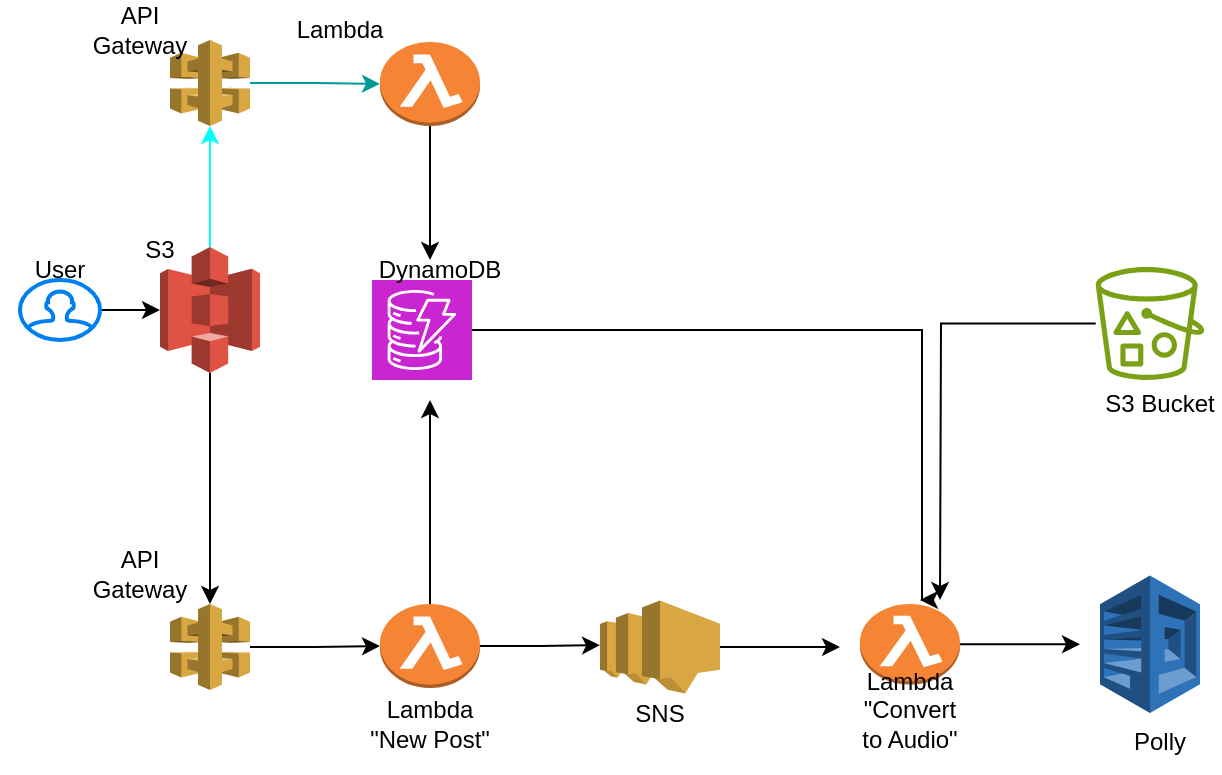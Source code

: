 <mxfile version="22.1.7" type="github">
  <diagram name="Page-1" id="efa7a0a1-bf9b-a30e-e6df-94a7791c09e9">
    <mxGraphModel dx="804" dy="491" grid="1" gridSize="10" guides="1" tooltips="1" connect="1" arrows="1" fold="1" page="1" pageScale="1" pageWidth="826" pageHeight="1169" background="none" math="0" shadow="0">
      <root>
        <mxCell id="0" />
        <mxCell id="1" parent="0" />
        <mxCell id="vF4HEtz7TchWcv95OmRq-122" value="" style="edgeStyle=orthogonalEdgeStyle;rounded=0;orthogonalLoop=1;jettySize=auto;html=1;" edge="1" parent="1" source="vF4HEtz7TchWcv95OmRq-115" target="vF4HEtz7TchWcv95OmRq-120">
          <mxGeometry relative="1" as="geometry" />
        </mxCell>
        <mxCell id="vF4HEtz7TchWcv95OmRq-115" value="" style="html=1;verticalLabelPosition=bottom;align=center;labelBackgroundColor=#ffffff;verticalAlign=top;strokeWidth=2;strokeColor=#0080F0;shadow=0;dashed=0;shape=mxgraph.ios7.icons.user;" vertex="1" parent="1">
          <mxGeometry x="40" y="200" width="40" height="30" as="geometry" />
        </mxCell>
        <mxCell id="vF4HEtz7TchWcv95OmRq-129" value="" style="edgeStyle=orthogonalEdgeStyle;rounded=0;orthogonalLoop=1;jettySize=auto;html=1;" edge="1" parent="1" source="vF4HEtz7TchWcv95OmRq-117" target="vF4HEtz7TchWcv95OmRq-128">
          <mxGeometry relative="1" as="geometry" />
        </mxCell>
        <mxCell id="vF4HEtz7TchWcv95OmRq-117" value="" style="outlineConnect=0;dashed=0;verticalLabelPosition=bottom;verticalAlign=top;align=center;html=1;shape=mxgraph.aws3.api_gateway;fillColor=#D9A741;gradientColor=none;" vertex="1" parent="1">
          <mxGeometry x="115" y="362" width="40" height="43" as="geometry" />
        </mxCell>
        <mxCell id="vF4HEtz7TchWcv95OmRq-120" value="" style="outlineConnect=0;dashed=0;verticalLabelPosition=bottom;verticalAlign=top;align=center;html=1;shape=mxgraph.aws3.s3;fillColor=#E05243;gradientColor=none;" vertex="1" parent="1">
          <mxGeometry x="110" y="183.5" width="50" height="63" as="geometry" />
        </mxCell>
        <mxCell id="vF4HEtz7TchWcv95OmRq-123" style="edgeStyle=orthogonalEdgeStyle;rounded=0;orthogonalLoop=1;jettySize=auto;html=1;entryX=0.5;entryY=0;entryDx=0;entryDy=0;entryPerimeter=0;" edge="1" parent="1" source="vF4HEtz7TchWcv95OmRq-120" target="vF4HEtz7TchWcv95OmRq-117">
          <mxGeometry relative="1" as="geometry" />
        </mxCell>
        <mxCell id="vF4HEtz7TchWcv95OmRq-127" style="edgeStyle=orthogonalEdgeStyle;rounded=0;orthogonalLoop=1;jettySize=auto;html=1;fillColor=#00FF00;strokeColor=#009999;entryX=0;entryY=0.5;entryDx=0;entryDy=0;entryPerimeter=0;" edge="1" parent="1" source="vF4HEtz7TchWcv95OmRq-124" target="vF4HEtz7TchWcv95OmRq-126">
          <mxGeometry relative="1" as="geometry">
            <mxPoint x="190" y="101.5" as="targetPoint" />
          </mxGeometry>
        </mxCell>
        <mxCell id="vF4HEtz7TchWcv95OmRq-124" value="" style="outlineConnect=0;dashed=0;verticalLabelPosition=bottom;verticalAlign=top;align=center;html=1;shape=mxgraph.aws3.api_gateway;fillColor=#D9A741;gradientColor=none;" vertex="1" parent="1">
          <mxGeometry x="115" y="80" width="40" height="43" as="geometry" />
        </mxCell>
        <mxCell id="vF4HEtz7TchWcv95OmRq-125" style="edgeStyle=orthogonalEdgeStyle;rounded=0;orthogonalLoop=1;jettySize=auto;html=1;entryX=0.5;entryY=1;entryDx=0;entryDy=0;entryPerimeter=0;strokeColor=#00FFFF;" edge="1" parent="1" source="vF4HEtz7TchWcv95OmRq-120" target="vF4HEtz7TchWcv95OmRq-124">
          <mxGeometry relative="1" as="geometry" />
        </mxCell>
        <mxCell id="vF4HEtz7TchWcv95OmRq-143" style="edgeStyle=orthogonalEdgeStyle;rounded=0;orthogonalLoop=1;jettySize=auto;html=1;" edge="1" parent="1" source="vF4HEtz7TchWcv95OmRq-126">
          <mxGeometry relative="1" as="geometry">
            <mxPoint x="245" y="190" as="targetPoint" />
          </mxGeometry>
        </mxCell>
        <mxCell id="vF4HEtz7TchWcv95OmRq-126" value="" style="outlineConnect=0;dashed=0;verticalLabelPosition=bottom;verticalAlign=top;align=center;html=1;shape=mxgraph.aws3.lambda_function;fillColor=#F58534;gradientColor=none;" vertex="1" parent="1">
          <mxGeometry x="220" y="81" width="50" height="42" as="geometry" />
        </mxCell>
        <mxCell id="vF4HEtz7TchWcv95OmRq-142" style="edgeStyle=orthogonalEdgeStyle;rounded=0;orthogonalLoop=1;jettySize=auto;html=1;" edge="1" parent="1" source="vF4HEtz7TchWcv95OmRq-128">
          <mxGeometry relative="1" as="geometry">
            <mxPoint x="245" y="260" as="targetPoint" />
          </mxGeometry>
        </mxCell>
        <mxCell id="vF4HEtz7TchWcv95OmRq-128" value="" style="outlineConnect=0;dashed=0;verticalLabelPosition=bottom;verticalAlign=top;align=center;html=1;shape=mxgraph.aws3.lambda_function;fillColor=#F58534;gradientColor=none;" vertex="1" parent="1">
          <mxGeometry x="220" y="362" width="50" height="42" as="geometry" />
        </mxCell>
        <mxCell id="vF4HEtz7TchWcv95OmRq-130" value="S3" style="text;html=1;strokeColor=none;fillColor=none;align=center;verticalAlign=middle;whiteSpace=wrap;rounded=0;" vertex="1" parent="1">
          <mxGeometry x="80" y="170" width="60" height="30" as="geometry" />
        </mxCell>
        <mxCell id="vF4HEtz7TchWcv95OmRq-131" value="API Gateway" style="text;html=1;strokeColor=none;fillColor=none;align=center;verticalAlign=middle;whiteSpace=wrap;rounded=0;" vertex="1" parent="1">
          <mxGeometry x="70" y="60" width="60" height="30" as="geometry" />
        </mxCell>
        <mxCell id="vF4HEtz7TchWcv95OmRq-132" value="API Gateway" style="text;html=1;strokeColor=none;fillColor=none;align=center;verticalAlign=middle;whiteSpace=wrap;rounded=0;" vertex="1" parent="1">
          <mxGeometry x="70" y="332" width="60" height="30" as="geometry" />
        </mxCell>
        <mxCell id="vF4HEtz7TchWcv95OmRq-133" value="Lambda" style="text;html=1;strokeColor=none;fillColor=none;align=center;verticalAlign=middle;whiteSpace=wrap;rounded=0;" vertex="1" parent="1">
          <mxGeometry x="170" y="60" width="60" height="30" as="geometry" />
        </mxCell>
        <mxCell id="vF4HEtz7TchWcv95OmRq-134" value="Lambda&lt;br&gt;&quot;New Post&quot;" style="text;html=1;strokeColor=none;fillColor=none;align=center;verticalAlign=middle;whiteSpace=wrap;rounded=0;" vertex="1" parent="1">
          <mxGeometry x="210" y="406.75" width="70" height="30" as="geometry" />
        </mxCell>
        <mxCell id="vF4HEtz7TchWcv95OmRq-135" value="User" style="text;html=1;strokeColor=none;fillColor=none;align=center;verticalAlign=middle;whiteSpace=wrap;rounded=0;" vertex="1" parent="1">
          <mxGeometry x="30" y="180" width="60" height="30" as="geometry" />
        </mxCell>
        <mxCell id="vF4HEtz7TchWcv95OmRq-149" style="edgeStyle=orthogonalEdgeStyle;rounded=0;orthogonalLoop=1;jettySize=auto;html=1;" edge="1" parent="1" source="vF4HEtz7TchWcv95OmRq-137">
          <mxGeometry relative="1" as="geometry">
            <mxPoint x="490" y="360" as="targetPoint" />
            <Array as="points">
              <mxPoint x="491" y="225" />
            </Array>
          </mxGeometry>
        </mxCell>
        <mxCell id="vF4HEtz7TchWcv95OmRq-137" value="" style="sketch=0;points=[[0,0,0],[0.25,0,0],[0.5,0,0],[0.75,0,0],[1,0,0],[0,1,0],[0.25,1,0],[0.5,1,0],[0.75,1,0],[1,1,0],[0,0.25,0],[0,0.5,0],[0,0.75,0],[1,0.25,0],[1,0.5,0],[1,0.75,0]];outlineConnect=0;fontColor=#232F3E;fillColor=#C925D1;strokeColor=#ffffff;dashed=0;verticalLabelPosition=bottom;verticalAlign=top;align=center;html=1;fontSize=12;fontStyle=0;aspect=fixed;shape=mxgraph.aws4.resourceIcon;resIcon=mxgraph.aws4.dynamodb;" vertex="1" parent="1">
          <mxGeometry x="216" y="200" width="50" height="50" as="geometry" />
        </mxCell>
        <mxCell id="vF4HEtz7TchWcv95OmRq-144" value="DynamoDB" style="text;html=1;strokeColor=none;fillColor=none;align=center;verticalAlign=middle;whiteSpace=wrap;rounded=0;" vertex="1" parent="1">
          <mxGeometry x="220" y="180" width="60" height="30" as="geometry" />
        </mxCell>
        <mxCell id="vF4HEtz7TchWcv95OmRq-151" style="edgeStyle=orthogonalEdgeStyle;rounded=0;orthogonalLoop=1;jettySize=auto;html=1;" edge="1" parent="1" source="vF4HEtz7TchWcv95OmRq-145">
          <mxGeometry relative="1" as="geometry">
            <mxPoint x="450" y="383.5" as="targetPoint" />
          </mxGeometry>
        </mxCell>
        <mxCell id="vF4HEtz7TchWcv95OmRq-145" value="" style="outlineConnect=0;dashed=0;verticalLabelPosition=bottom;verticalAlign=top;align=center;html=1;shape=mxgraph.aws3.sns;fillColor=#D9A741;gradientColor=none;" vertex="1" parent="1">
          <mxGeometry x="330" y="360.25" width="60" height="46.5" as="geometry" />
        </mxCell>
        <mxCell id="vF4HEtz7TchWcv95OmRq-153" style="edgeStyle=orthogonalEdgeStyle;rounded=0;orthogonalLoop=1;jettySize=auto;html=1;" edge="1" parent="1" source="vF4HEtz7TchWcv95OmRq-146">
          <mxGeometry relative="1" as="geometry">
            <mxPoint x="570" y="382.125" as="targetPoint" />
          </mxGeometry>
        </mxCell>
        <mxCell id="vF4HEtz7TchWcv95OmRq-146" value="" style="outlineConnect=0;dashed=0;verticalLabelPosition=bottom;verticalAlign=top;align=center;html=1;shape=mxgraph.aws3.lambda_function;fillColor=#F58534;gradientColor=none;" vertex="1" parent="1">
          <mxGeometry x="460" y="362" width="50" height="40.25" as="geometry" />
        </mxCell>
        <mxCell id="vF4HEtz7TchWcv95OmRq-147" value="Lambda&lt;br&gt;&quot;Convert to Audio&quot;" style="text;html=1;strokeColor=none;fillColor=none;align=center;verticalAlign=middle;whiteSpace=wrap;rounded=0;" vertex="1" parent="1">
          <mxGeometry x="455" y="400" width="60" height="30" as="geometry" />
        </mxCell>
        <mxCell id="vF4HEtz7TchWcv95OmRq-148" value="SNS" style="text;html=1;strokeColor=none;fillColor=none;align=center;verticalAlign=middle;whiteSpace=wrap;rounded=0;" vertex="1" parent="1">
          <mxGeometry x="330" y="402.25" width="60" height="30" as="geometry" />
        </mxCell>
        <mxCell id="vF4HEtz7TchWcv95OmRq-150" style="edgeStyle=orthogonalEdgeStyle;rounded=0;orthogonalLoop=1;jettySize=auto;html=1;entryX=0;entryY=0.48;entryDx=0;entryDy=0;entryPerimeter=0;" edge="1" parent="1" source="vF4HEtz7TchWcv95OmRq-128" target="vF4HEtz7TchWcv95OmRq-145">
          <mxGeometry relative="1" as="geometry" />
        </mxCell>
        <mxCell id="vF4HEtz7TchWcv95OmRq-152" value="" style="outlineConnect=0;dashed=0;verticalLabelPosition=bottom;verticalAlign=top;align=center;html=1;shape=mxgraph.aws3.polly;fillColor=#2E73B8;gradientColor=none;" vertex="1" parent="1">
          <mxGeometry x="580" y="347.81" width="50" height="68.63" as="geometry" />
        </mxCell>
        <mxCell id="vF4HEtz7TchWcv95OmRq-154" value="Polly" style="text;html=1;strokeColor=none;fillColor=none;align=center;verticalAlign=middle;whiteSpace=wrap;rounded=0;" vertex="1" parent="1">
          <mxGeometry x="580" y="416.44" width="60" height="30" as="geometry" />
        </mxCell>
        <mxCell id="vF4HEtz7TchWcv95OmRq-157" style="edgeStyle=orthogonalEdgeStyle;rounded=0;orthogonalLoop=1;jettySize=auto;html=1;" edge="1" parent="1" source="vF4HEtz7TchWcv95OmRq-155">
          <mxGeometry relative="1" as="geometry">
            <mxPoint x="500" y="360" as="targetPoint" />
          </mxGeometry>
        </mxCell>
        <mxCell id="vF4HEtz7TchWcv95OmRq-155" value="" style="sketch=0;outlineConnect=0;fontColor=#232F3E;gradientColor=none;fillColor=#7AA116;strokeColor=none;dashed=0;verticalLabelPosition=bottom;verticalAlign=top;align=center;html=1;fontSize=12;fontStyle=0;aspect=fixed;pointerEvents=1;shape=mxgraph.aws4.bucket_with_objects;" vertex="1" parent="1">
          <mxGeometry x="577.84" y="193.5" width="54.33" height="56.5" as="geometry" />
        </mxCell>
        <mxCell id="vF4HEtz7TchWcv95OmRq-156" value="S3 Bucket" style="text;html=1;strokeColor=none;fillColor=none;align=center;verticalAlign=middle;whiteSpace=wrap;rounded=0;" vertex="1" parent="1">
          <mxGeometry x="580" y="246.5" width="60" height="30" as="geometry" />
        </mxCell>
      </root>
    </mxGraphModel>
  </diagram>
</mxfile>
